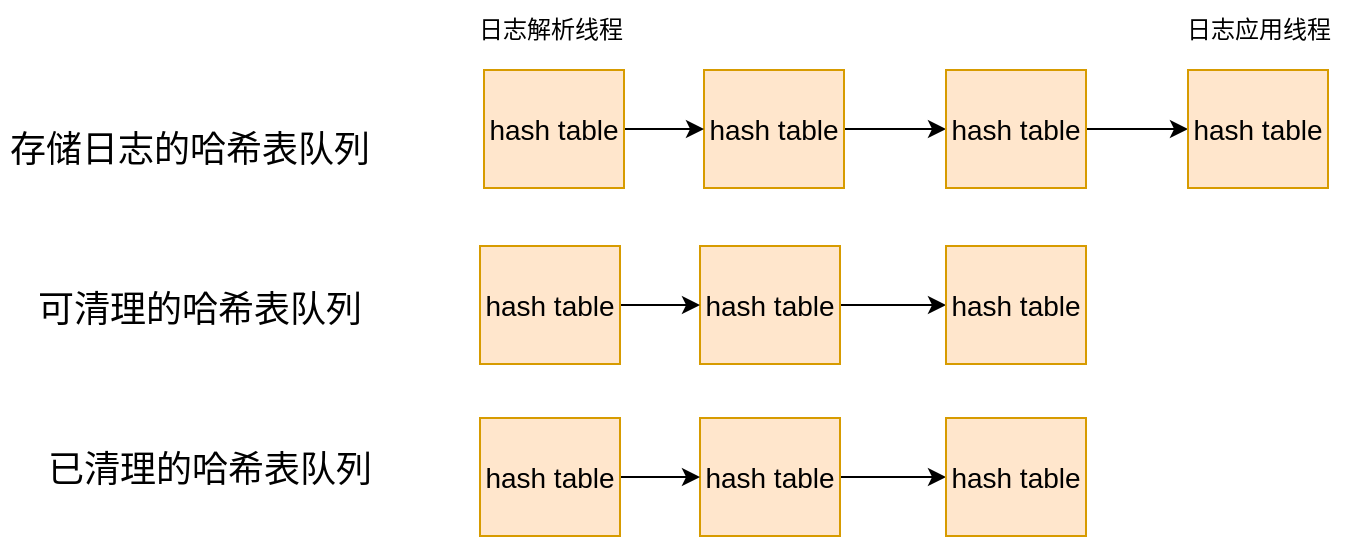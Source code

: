 <mxfile version="21.1.8" type="github">
  <diagram name="Page-1" id="KBtSHqnQXuvCUiZRbfFS">
    <mxGraphModel dx="1050" dy="549" grid="0" gridSize="10" guides="1" tooltips="1" connect="1" arrows="1" fold="1" page="1" pageScale="1" pageWidth="850" pageHeight="1100" math="0" shadow="0">
      <root>
        <mxCell id="0" />
        <mxCell id="1" parent="0" />
        <mxCell id="w9Y-D2jJUCCENfi8wOOg-1" value="&lt;font style=&quot;font-size: 18px;&quot;&gt;存储日志的哈希表队列&lt;/font&gt;" style="text;html=1;strokeColor=none;fillColor=none;align=center;verticalAlign=middle;whiteSpace=wrap;rounded=0;" vertex="1" parent="1">
          <mxGeometry x="10" y="80" width="190" height="40" as="geometry" />
        </mxCell>
        <mxCell id="w9Y-D2jJUCCENfi8wOOg-2" value="&lt;font style=&quot;font-size: 18px;&quot;&gt;可清理的哈希表队列&lt;/font&gt;" style="text;html=1;strokeColor=none;fillColor=none;align=center;verticalAlign=middle;whiteSpace=wrap;rounded=0;" vertex="1" parent="1">
          <mxGeometry x="20" y="160" width="180" height="40" as="geometry" />
        </mxCell>
        <mxCell id="w9Y-D2jJUCCENfi8wOOg-3" value="&lt;font style=&quot;font-size: 18px;&quot;&gt;已清理的哈希表队列&lt;/font&gt;" style="text;html=1;strokeColor=none;fillColor=none;align=center;verticalAlign=middle;whiteSpace=wrap;rounded=0;" vertex="1" parent="1">
          <mxGeometry x="30" y="240" width="170" height="40" as="geometry" />
        </mxCell>
        <mxCell id="w9Y-D2jJUCCENfi8wOOg-9" value="" style="edgeStyle=orthogonalEdgeStyle;rounded=0;orthogonalLoop=1;jettySize=auto;html=1;" edge="1" parent="1" source="w9Y-D2jJUCCENfi8wOOg-5" target="w9Y-D2jJUCCENfi8wOOg-6">
          <mxGeometry relative="1" as="geometry" />
        </mxCell>
        <mxCell id="w9Y-D2jJUCCENfi8wOOg-5" value="&lt;font style=&quot;font-size: 14px;&quot;&gt;hash table&lt;/font&gt;" style="rounded=0;whiteSpace=wrap;html=1;fillColor=#ffe6cc;strokeColor=#d79b00;" vertex="1" parent="1">
          <mxGeometry x="362" y="60" width="70" height="59" as="geometry" />
        </mxCell>
        <mxCell id="w9Y-D2jJUCCENfi8wOOg-10" value="" style="edgeStyle=orthogonalEdgeStyle;rounded=0;orthogonalLoop=1;jettySize=auto;html=1;" edge="1" parent="1" source="w9Y-D2jJUCCENfi8wOOg-6" target="w9Y-D2jJUCCENfi8wOOg-7">
          <mxGeometry relative="1" as="geometry" />
        </mxCell>
        <mxCell id="w9Y-D2jJUCCENfi8wOOg-6" value="&lt;font style=&quot;font-size: 14px;&quot;&gt;hash table&lt;/font&gt;" style="rounded=0;whiteSpace=wrap;html=1;fillColor=#ffe6cc;strokeColor=#d79b00;" vertex="1" parent="1">
          <mxGeometry x="483" y="60" width="70" height="59" as="geometry" />
        </mxCell>
        <mxCell id="w9Y-D2jJUCCENfi8wOOg-7" value="&lt;font style=&quot;font-size: 14px;&quot;&gt;hash table&lt;/font&gt;" style="rounded=0;whiteSpace=wrap;html=1;fillColor=#ffe6cc;strokeColor=#d79b00;" vertex="1" parent="1">
          <mxGeometry x="604" y="60" width="70" height="59" as="geometry" />
        </mxCell>
        <mxCell id="w9Y-D2jJUCCENfi8wOOg-13" value="" style="edgeStyle=orthogonalEdgeStyle;rounded=0;orthogonalLoop=1;jettySize=auto;html=1;" edge="1" parent="1" source="w9Y-D2jJUCCENfi8wOOg-11" target="w9Y-D2jJUCCENfi8wOOg-5">
          <mxGeometry relative="1" as="geometry" />
        </mxCell>
        <mxCell id="w9Y-D2jJUCCENfi8wOOg-11" value="&lt;font style=&quot;font-size: 14px;&quot;&gt;hash table&lt;/font&gt;" style="rounded=0;whiteSpace=wrap;html=1;fillColor=#ffe6cc;strokeColor=#d79b00;" vertex="1" parent="1">
          <mxGeometry x="252" y="60" width="70" height="59" as="geometry" />
        </mxCell>
        <mxCell id="w9Y-D2jJUCCENfi8wOOg-19" value="" style="edgeStyle=orthogonalEdgeStyle;rounded=0;orthogonalLoop=1;jettySize=auto;html=1;" edge="1" parent="1" source="w9Y-D2jJUCCENfi8wOOg-15" target="w9Y-D2jJUCCENfi8wOOg-18">
          <mxGeometry relative="1" as="geometry" />
        </mxCell>
        <mxCell id="w9Y-D2jJUCCENfi8wOOg-15" value="&lt;font style=&quot;font-size: 14px;&quot;&gt;hash table&lt;/font&gt;" style="rounded=0;whiteSpace=wrap;html=1;fillColor=#ffe6cc;strokeColor=#d79b00;" vertex="1" parent="1">
          <mxGeometry x="360" y="148" width="70" height="59" as="geometry" />
        </mxCell>
        <mxCell id="w9Y-D2jJUCCENfi8wOOg-16" value="" style="edgeStyle=orthogonalEdgeStyle;rounded=0;orthogonalLoop=1;jettySize=auto;html=1;" edge="1" parent="1" source="w9Y-D2jJUCCENfi8wOOg-17" target="w9Y-D2jJUCCENfi8wOOg-15">
          <mxGeometry relative="1" as="geometry" />
        </mxCell>
        <mxCell id="w9Y-D2jJUCCENfi8wOOg-17" value="&lt;font style=&quot;font-size: 14px;&quot;&gt;hash table&lt;/font&gt;" style="rounded=0;whiteSpace=wrap;html=1;fillColor=#ffe6cc;strokeColor=#d79b00;" vertex="1" parent="1">
          <mxGeometry x="250" y="148" width="70" height="59" as="geometry" />
        </mxCell>
        <mxCell id="w9Y-D2jJUCCENfi8wOOg-18" value="&lt;font style=&quot;font-size: 14px;&quot;&gt;hash table&lt;/font&gt;" style="rounded=0;whiteSpace=wrap;html=1;fillColor=#ffe6cc;strokeColor=#d79b00;" vertex="1" parent="1">
          <mxGeometry x="483" y="148" width="70" height="59" as="geometry" />
        </mxCell>
        <mxCell id="w9Y-D2jJUCCENfi8wOOg-20" value="" style="edgeStyle=orthogonalEdgeStyle;rounded=0;orthogonalLoop=1;jettySize=auto;html=1;" edge="1" parent="1" source="w9Y-D2jJUCCENfi8wOOg-21" target="w9Y-D2jJUCCENfi8wOOg-24">
          <mxGeometry relative="1" as="geometry" />
        </mxCell>
        <mxCell id="w9Y-D2jJUCCENfi8wOOg-21" value="&lt;font style=&quot;font-size: 14px;&quot;&gt;hash table&lt;/font&gt;" style="rounded=0;whiteSpace=wrap;html=1;fillColor=#ffe6cc;strokeColor=#d79b00;" vertex="1" parent="1">
          <mxGeometry x="360" y="234" width="70" height="59" as="geometry" />
        </mxCell>
        <mxCell id="w9Y-D2jJUCCENfi8wOOg-22" value="" style="edgeStyle=orthogonalEdgeStyle;rounded=0;orthogonalLoop=1;jettySize=auto;html=1;" edge="1" parent="1" source="w9Y-D2jJUCCENfi8wOOg-23" target="w9Y-D2jJUCCENfi8wOOg-21">
          <mxGeometry relative="1" as="geometry" />
        </mxCell>
        <mxCell id="w9Y-D2jJUCCENfi8wOOg-23" value="&lt;font style=&quot;font-size: 14px;&quot;&gt;hash table&lt;/font&gt;" style="rounded=0;whiteSpace=wrap;html=1;fillColor=#ffe6cc;strokeColor=#d79b00;" vertex="1" parent="1">
          <mxGeometry x="250" y="234" width="70" height="59" as="geometry" />
        </mxCell>
        <mxCell id="w9Y-D2jJUCCENfi8wOOg-24" value="&lt;font style=&quot;font-size: 14px;&quot;&gt;hash table&lt;/font&gt;" style="rounded=0;whiteSpace=wrap;html=1;fillColor=#ffe6cc;strokeColor=#d79b00;" vertex="1" parent="1">
          <mxGeometry x="483" y="234" width="70" height="59" as="geometry" />
        </mxCell>
        <mxCell id="w9Y-D2jJUCCENfi8wOOg-25" value="日志解析线程" style="text;html=1;strokeColor=none;fillColor=none;align=center;verticalAlign=middle;whiteSpace=wrap;rounded=0;" vertex="1" parent="1">
          <mxGeometry x="242.5" y="25" width="85" height="30" as="geometry" />
        </mxCell>
        <mxCell id="w9Y-D2jJUCCENfi8wOOg-26" value="日志应用线程" style="text;html=1;strokeColor=none;fillColor=none;align=center;verticalAlign=middle;whiteSpace=wrap;rounded=0;" vertex="1" parent="1">
          <mxGeometry x="596.5" y="25" width="85" height="30" as="geometry" />
        </mxCell>
      </root>
    </mxGraphModel>
  </diagram>
</mxfile>
